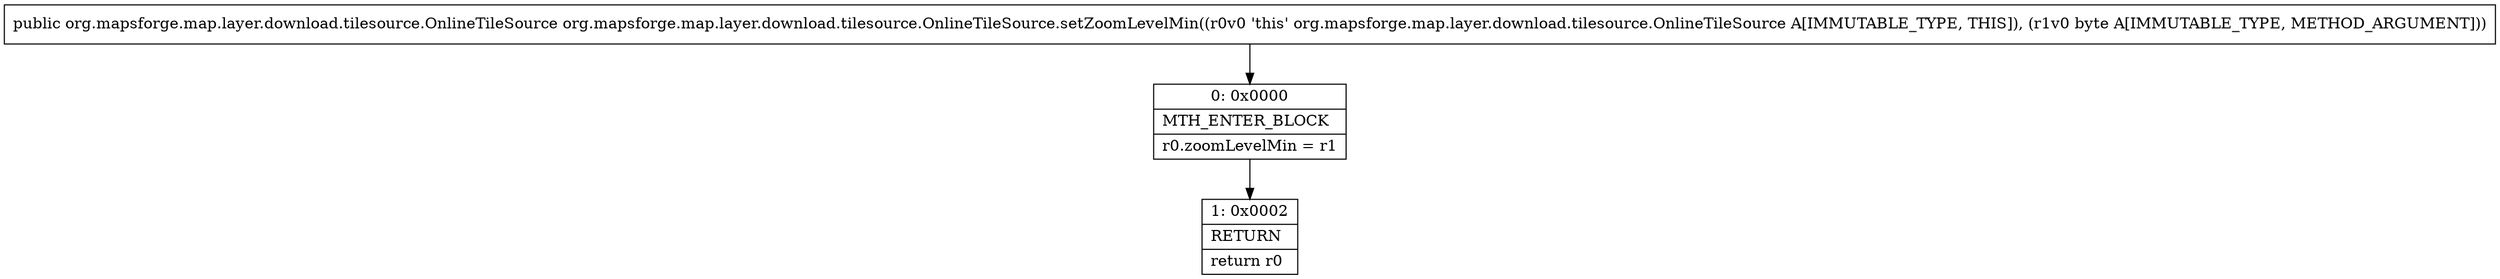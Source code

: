 digraph "CFG fororg.mapsforge.map.layer.download.tilesource.OnlineTileSource.setZoomLevelMin(B)Lorg\/mapsforge\/map\/layer\/download\/tilesource\/OnlineTileSource;" {
Node_0 [shape=record,label="{0\:\ 0x0000|MTH_ENTER_BLOCK\l|r0.zoomLevelMin = r1\l}"];
Node_1 [shape=record,label="{1\:\ 0x0002|RETURN\l|return r0\l}"];
MethodNode[shape=record,label="{public org.mapsforge.map.layer.download.tilesource.OnlineTileSource org.mapsforge.map.layer.download.tilesource.OnlineTileSource.setZoomLevelMin((r0v0 'this' org.mapsforge.map.layer.download.tilesource.OnlineTileSource A[IMMUTABLE_TYPE, THIS]), (r1v0 byte A[IMMUTABLE_TYPE, METHOD_ARGUMENT])) }"];
MethodNode -> Node_0;
Node_0 -> Node_1;
}

